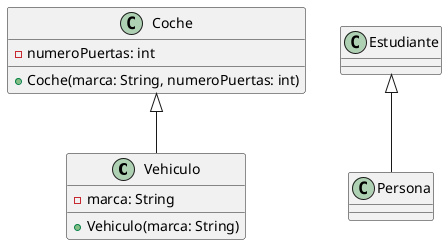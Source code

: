 @startuml

class Vehiculo {
    -marca: String
    +Vehiculo(marca: String)
}

class Coche {
    -numeroPuertas: int
    +Coche(marca: String, numeroPuertas: int)
}

Estudiante <|-- Persona
Coche <|-- Vehiculo

@enduml